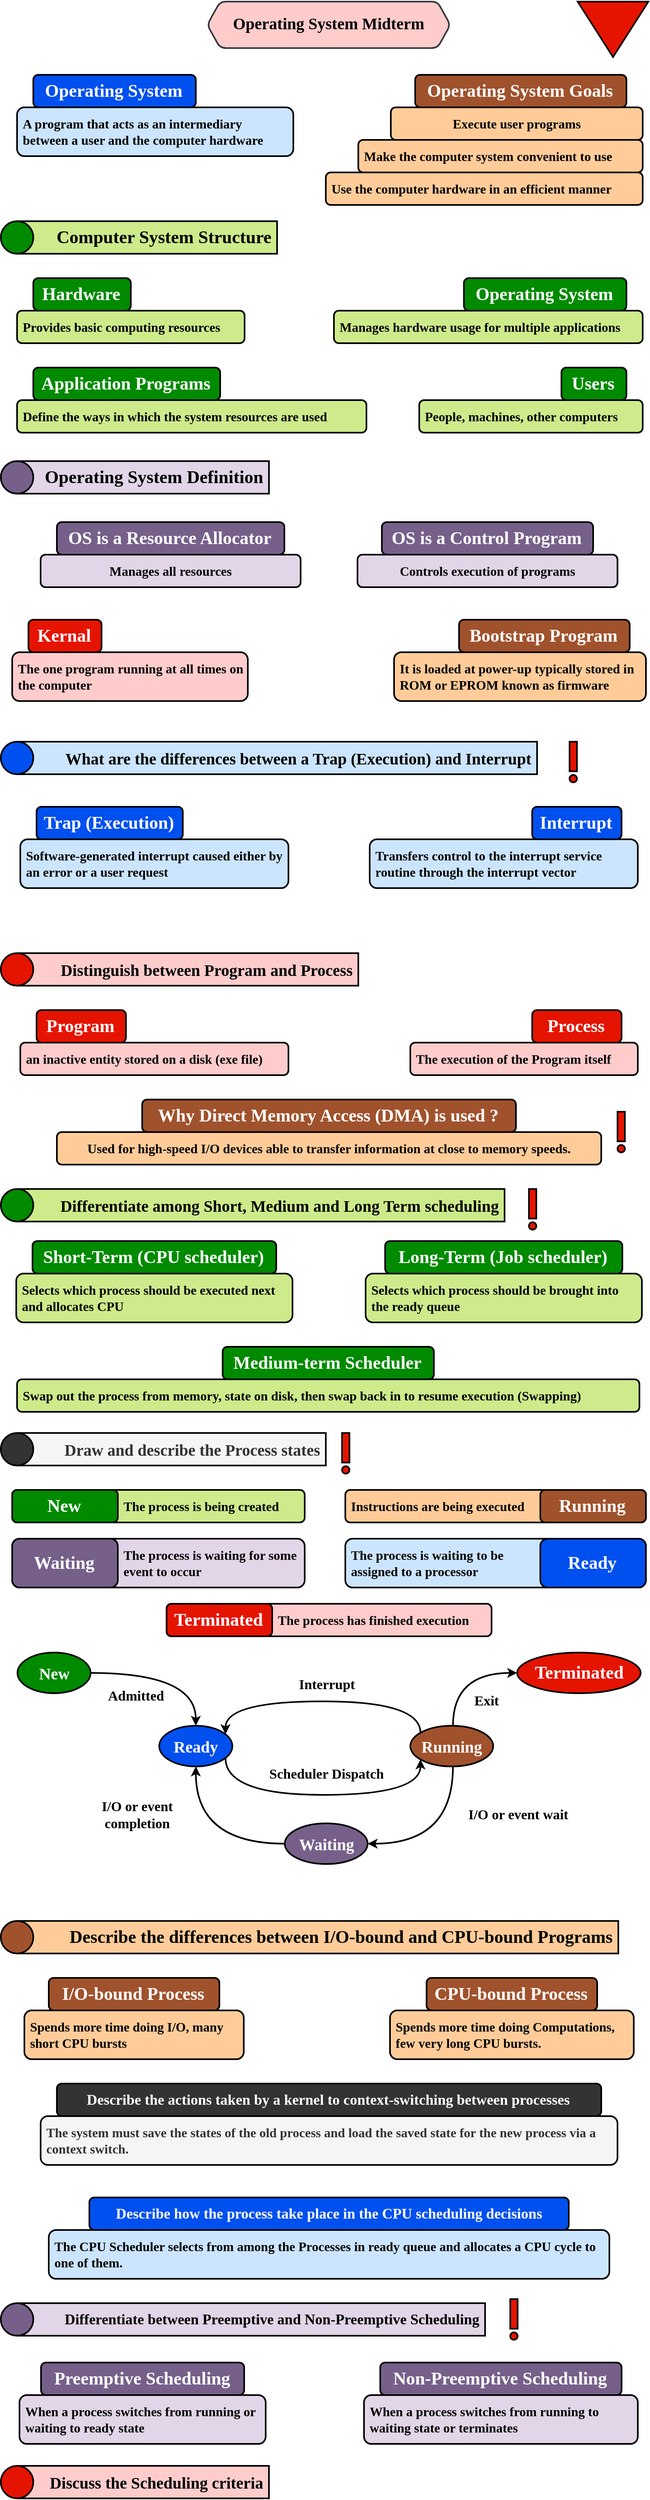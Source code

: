 <mxfile version="24.7.5">
  <diagram name="Page-1" id="H2CSAKvtktDG9g0-fRVA">
    <mxGraphModel dx="1046" dy="638" grid="1" gridSize="10" guides="1" tooltips="1" connect="1" arrows="1" fold="1" page="1" pageScale="1" pageWidth="827" pageHeight="1169" math="0" shadow="0">
      <root>
        <mxCell id="0" />
        <mxCell id="1" parent="0" />
        <mxCell id="91lQqKGkr-Zbek1plNMG-1" value="Operating System Midterm" style="shape=hexagon;perimeter=hexagonPerimeter2;whiteSpace=wrap;fixedSize=1;size=16;fillColor=#ffcccc;strokeColor=#36393d;fontFamily=ADLaM Display;fontSize=20;strokeWidth=2;align=center;spacingLeft=0;spacingBottom=5;fillStyle=hachure;fontStyle=1;rounded=1;arcSize=14;fontSource=https%3A%2F%2Ffonts.googleapis.com%2Fcss%3Ffamily%3DADLaM%2BDisplay;" parent="1" vertex="1">
          <mxGeometry x="264" y="20" width="299.32" height="57.14" as="geometry" />
        </mxCell>
        <mxCell id="fdsjuhWHNtcrouX6mUzO-1" value="" style="triangle;whiteSpace=wrap;html=1;dashed=0;direction=south;fillColor=#e51400;fontColor=#ffffff;strokeColor=#000000;strokeWidth=2;fontFamily=Kufam;fontSource=https%3A%2F%2Ffonts.googleapis.com%2Fcss%3Ffamily%3DKufam;verticalAlign=top;spacingTop=5;fontStyle=1;fontSize=16;" parent="1" vertex="1">
          <mxGeometry x="720" y="20" width="87" height="68.13" as="geometry" />
        </mxCell>
        <mxCell id="fdsjuhWHNtcrouX6mUzO-3" value="" style="group" parent="1" vertex="1" connectable="0">
          <mxGeometry x="30" y="110" width="630" height="100" as="geometry" />
        </mxCell>
        <mxCell id="fdsjuhWHNtcrouX6mUzO-4" value="A program that acts as an intermediary between a user and the computer hardware" style="rounded=1;whiteSpace=wrap;html=1;hachureGap=4;fontFamily=Mina;strokeWidth=2;fillColor=#cce5ff;strokeColor=#000000;fontSize=16;fontStyle=1;labelBorderColor=none;textShadow=0;labelBackgroundColor=none;align=left;spacing=7;verticalAlign=middle;" parent="fdsjuhWHNtcrouX6mUzO-3" vertex="1">
          <mxGeometry y="40" width="340" height="60" as="geometry" />
        </mxCell>
        <mxCell id="fdsjuhWHNtcrouX6mUzO-5" value="Operating System" style="rounded=1;whiteSpace=wrap;html=1;hachureGap=4;fontFamily=Mina;strokeWidth=2;fillColor=#0050ef;strokeColor=#000000;fontSize=22;fontStyle=1;labelBorderColor=none;textShadow=0;labelBackgroundColor=none;align=center;spacing=5;verticalAlign=middle;spacingTop=0;spacingRight=2;fontColor=#ffffff;container=0;" parent="fdsjuhWHNtcrouX6mUzO-3" vertex="1">
          <mxGeometry x="20" width="200" height="40" as="geometry" />
        </mxCell>
        <mxCell id="fdsjuhWHNtcrouX6mUzO-12" value="" style="group" parent="1" vertex="1" connectable="0">
          <mxGeometry x="410" y="110" width="390" height="160" as="geometry" />
        </mxCell>
        <mxCell id="fdsjuhWHNtcrouX6mUzO-10" value="&lt;div&gt;Use the computer hardware in an efficient&lt;span style=&quot;background-color: initial;&quot;&gt;&amp;nbsp;manner&lt;/span&gt;&lt;/div&gt;" style="rounded=1;whiteSpace=wrap;html=1;hachureGap=4;fontFamily=Mina;strokeWidth=2;fillColor=#ffcc99;strokeColor=#000000;fontSize=16;fontStyle=1;labelBorderColor=none;textShadow=0;labelBackgroundColor=none;align=left;spacing=7;verticalAlign=middle;" parent="fdsjuhWHNtcrouX6mUzO-12" vertex="1">
          <mxGeometry y="120" width="390" height="40" as="geometry" />
        </mxCell>
        <mxCell id="fdsjuhWHNtcrouX6mUzO-7" value="Execute user programs" style="rounded=1;whiteSpace=wrap;html=1;hachureGap=4;fontFamily=Mina;strokeWidth=2;fillColor=#ffcc99;strokeColor=#000000;fontSize=16;fontStyle=1;labelBorderColor=none;textShadow=0;labelBackgroundColor=none;align=center;spacing=7;verticalAlign=middle;" parent="fdsjuhWHNtcrouX6mUzO-12" vertex="1">
          <mxGeometry x="80" y="40" width="310" height="40" as="geometry" />
        </mxCell>
        <mxCell id="fdsjuhWHNtcrouX6mUzO-8" value="Operating System Goals" style="rounded=1;whiteSpace=wrap;html=1;hachureGap=4;fontFamily=Mina;strokeWidth=2;fillColor=#a0522d;strokeColor=#000000;fontSize=22;fontStyle=1;labelBorderColor=none;textShadow=0;labelBackgroundColor=none;align=center;spacing=5;verticalAlign=middle;spacingTop=0;spacingRight=2;fontColor=#ffffff;container=0;" parent="fdsjuhWHNtcrouX6mUzO-12" vertex="1">
          <mxGeometry x="110" width="260" height="40" as="geometry" />
        </mxCell>
        <mxCell id="fdsjuhWHNtcrouX6mUzO-9" value="Make the computer system convenient to use" style="rounded=1;whiteSpace=wrap;html=1;hachureGap=4;fontFamily=Mina;strokeWidth=2;fillColor=#ffcc99;strokeColor=#000000;fontSize=16;fontStyle=1;labelBorderColor=none;textShadow=0;labelBackgroundColor=none;align=left;spacing=7;verticalAlign=middle;" parent="fdsjuhWHNtcrouX6mUzO-12" vertex="1">
          <mxGeometry x="40" y="80" width="350" height="40" as="geometry" />
        </mxCell>
        <mxCell id="fdsjuhWHNtcrouX6mUzO-13" value="" style="group" parent="1" vertex="1" connectable="0">
          <mxGeometry x="10" y="290" width="340" height="40" as="geometry" />
        </mxCell>
        <mxCell id="fdsjuhWHNtcrouX6mUzO-14" value="Computer System Structure" style="rounded=1;whiteSpace=wrap;html=1;fontSize=22;fillColor=#cdeb8b;strokeColor=#000000;strokeWidth=2;fontFamily=Mina;arcSize=0;hachureGap=4;align=right;spacingRight=5;fontStyle=1" parent="fdsjuhWHNtcrouX6mUzO-13" vertex="1">
          <mxGeometry x="20" width="320" height="40" as="geometry" />
        </mxCell>
        <mxCell id="fdsjuhWHNtcrouX6mUzO-15" value="🌟" style="ellipse;whiteSpace=wrap;html=1;aspect=fixed;strokeWidth=2;fillColor=#008a00;strokeColor=#000000;fontFamily=Mina;fontStyle=1;fontSize=20;spacingTop=3;fontColor=#ffffff;" parent="fdsjuhWHNtcrouX6mUzO-13" vertex="1">
          <mxGeometry width="40" height="40" as="geometry" />
        </mxCell>
        <mxCell id="fdsjuhWHNtcrouX6mUzO-16" value="" style="group" parent="1" vertex="1" connectable="0">
          <mxGeometry x="30" y="360" width="280" height="80" as="geometry" />
        </mxCell>
        <mxCell id="fdsjuhWHNtcrouX6mUzO-17" value="Provides basic computing resources" style="rounded=1;whiteSpace=wrap;html=1;hachureGap=4;fontFamily=Mina;strokeWidth=2;fillColor=#cdeb8b;strokeColor=#000000;fontSize=16;fontStyle=1;labelBorderColor=none;textShadow=0;labelBackgroundColor=none;align=left;spacing=7;verticalAlign=middle;" parent="fdsjuhWHNtcrouX6mUzO-16" vertex="1">
          <mxGeometry y="40" width="280" height="40" as="geometry" />
        </mxCell>
        <mxCell id="fdsjuhWHNtcrouX6mUzO-18" value="Hardware" style="rounded=1;whiteSpace=wrap;html=1;hachureGap=4;fontFamily=Mina;strokeWidth=2;fillColor=#008a00;strokeColor=#000000;fontSize=22;fontStyle=1;labelBorderColor=none;textShadow=0;labelBackgroundColor=none;align=center;spacing=5;verticalAlign=middle;spacingTop=0;spacingRight=2;fontColor=#ffffff;container=0;" parent="fdsjuhWHNtcrouX6mUzO-16" vertex="1">
          <mxGeometry x="20" width="120" height="40" as="geometry" />
        </mxCell>
        <mxCell id="fdsjuhWHNtcrouX6mUzO-19" value="" style="group;flipH=1;" parent="1" vertex="1" connectable="0">
          <mxGeometry x="420" y="360" width="380" height="80" as="geometry" />
        </mxCell>
        <mxCell id="fdsjuhWHNtcrouX6mUzO-20" value="Manages hardware usage for multiple applications" style="rounded=1;whiteSpace=wrap;html=1;hachureGap=4;fontFamily=Mina;strokeWidth=2;fillColor=#cdeb8b;strokeColor=#000000;fontSize=16;fontStyle=1;labelBorderColor=none;textShadow=0;labelBackgroundColor=none;align=left;spacing=7;verticalAlign=middle;" parent="fdsjuhWHNtcrouX6mUzO-19" vertex="1">
          <mxGeometry y="40" width="380" height="40" as="geometry" />
        </mxCell>
        <mxCell id="fdsjuhWHNtcrouX6mUzO-21" value="Operating System" style="rounded=1;whiteSpace=wrap;html=1;hachureGap=4;fontFamily=Mina;strokeWidth=2;fillColor=#008a00;strokeColor=#000000;fontSize=22;fontStyle=1;labelBorderColor=none;textShadow=0;labelBackgroundColor=none;align=center;spacing=5;verticalAlign=middle;spacingTop=0;spacingRight=2;fontColor=#ffffff;container=0;" parent="fdsjuhWHNtcrouX6mUzO-19" vertex="1">
          <mxGeometry x="160" width="200" height="40" as="geometry" />
        </mxCell>
        <mxCell id="fdsjuhWHNtcrouX6mUzO-22" value="" style="group" parent="1" vertex="1" connectable="0">
          <mxGeometry x="30" y="470" width="430" height="80" as="geometry" />
        </mxCell>
        <mxCell id="fdsjuhWHNtcrouX6mUzO-23" value="&lt;div&gt;Define the ways in which the system resources are used&lt;/div&gt;" style="rounded=1;whiteSpace=wrap;html=1;hachureGap=4;fontFamily=Mina;strokeWidth=2;fillColor=#cdeb8b;strokeColor=#000000;fontSize=16;fontStyle=1;labelBorderColor=none;textShadow=0;labelBackgroundColor=none;align=left;spacing=7;verticalAlign=middle;" parent="fdsjuhWHNtcrouX6mUzO-22" vertex="1">
          <mxGeometry y="40" width="430" height="40" as="geometry" />
        </mxCell>
        <mxCell id="fdsjuhWHNtcrouX6mUzO-24" value="Application Programs" style="rounded=1;whiteSpace=wrap;html=1;hachureGap=4;fontFamily=Mina;strokeWidth=2;fillColor=#008a00;strokeColor=#000000;fontSize=22;fontStyle=1;labelBorderColor=none;textShadow=0;labelBackgroundColor=none;align=center;spacing=5;verticalAlign=middle;spacingTop=0;spacingRight=2;fontColor=#ffffff;container=0;" parent="fdsjuhWHNtcrouX6mUzO-22" vertex="1">
          <mxGeometry x="20" width="230" height="40" as="geometry" />
        </mxCell>
        <mxCell id="fdsjuhWHNtcrouX6mUzO-25" value="" style="group;flipH=1;" parent="1" vertex="1" connectable="0">
          <mxGeometry x="525" y="470" width="275" height="80" as="geometry" />
        </mxCell>
        <mxCell id="fdsjuhWHNtcrouX6mUzO-26" value="&lt;div&gt;People, machines, other computers&lt;/div&gt;" style="rounded=1;whiteSpace=wrap;html=1;hachureGap=4;fontFamily=Mina;strokeWidth=2;fillColor=#cdeb8b;strokeColor=#000000;fontSize=16;fontStyle=1;labelBorderColor=none;textShadow=0;labelBackgroundColor=none;align=left;spacing=7;verticalAlign=middle;" parent="fdsjuhWHNtcrouX6mUzO-25" vertex="1">
          <mxGeometry y="40" width="275" height="40" as="geometry" />
        </mxCell>
        <mxCell id="fdsjuhWHNtcrouX6mUzO-27" value="Users" style="rounded=1;whiteSpace=wrap;html=1;hachureGap=4;fontFamily=Mina;strokeWidth=2;fillColor=#008a00;strokeColor=#000000;fontSize=22;fontStyle=1;labelBorderColor=none;textShadow=0;labelBackgroundColor=none;align=center;spacing=5;verticalAlign=middle;spacingTop=0;spacingRight=2;fontColor=#ffffff;container=0;" parent="fdsjuhWHNtcrouX6mUzO-25" vertex="1">
          <mxGeometry x="175" width="80" height="40" as="geometry" />
        </mxCell>
        <mxCell id="fdsjuhWHNtcrouX6mUzO-28" value="" style="group" parent="1" vertex="1" connectable="0">
          <mxGeometry x="10" y="585" width="340" height="40" as="geometry" />
        </mxCell>
        <mxCell id="fdsjuhWHNtcrouX6mUzO-29" value="Operating System Definition" style="rounded=1;whiteSpace=wrap;html=1;fontSize=22;fillColor=#e1d5e7;strokeColor=#000000;strokeWidth=2;fontFamily=Mina;arcSize=0;hachureGap=4;align=right;spacingRight=5;fontStyle=1" parent="fdsjuhWHNtcrouX6mUzO-28" vertex="1">
          <mxGeometry x="20" width="310" height="40" as="geometry" />
        </mxCell>
        <mxCell id="fdsjuhWHNtcrouX6mUzO-30" value="🌟" style="ellipse;whiteSpace=wrap;html=1;aspect=fixed;strokeWidth=2;fillColor=#76608a;strokeColor=#000000;fontFamily=Mina;fontStyle=1;fontSize=20;spacingTop=3;fontColor=#ffffff;" parent="fdsjuhWHNtcrouX6mUzO-28" vertex="1">
          <mxGeometry width="40" height="40" as="geometry" />
        </mxCell>
        <mxCell id="fdsjuhWHNtcrouX6mUzO-31" value="" style="group" parent="1" vertex="1" connectable="0">
          <mxGeometry x="59" y="660" width="320" height="80" as="geometry" />
        </mxCell>
        <mxCell id="fdsjuhWHNtcrouX6mUzO-32" value="Manages all resources" style="rounded=1;whiteSpace=wrap;html=1;hachureGap=4;fontFamily=Mina;strokeWidth=2;fillColor=#e1d5e7;strokeColor=#000000;fontSize=16;fontStyle=1;labelBorderColor=none;textShadow=0;labelBackgroundColor=none;align=center;spacing=7;verticalAlign=middle;" parent="fdsjuhWHNtcrouX6mUzO-31" vertex="1">
          <mxGeometry y="40" width="320" height="40" as="geometry" />
        </mxCell>
        <mxCell id="fdsjuhWHNtcrouX6mUzO-33" value="OS is a Resource Allocator" style="rounded=1;whiteSpace=wrap;html=1;hachureGap=4;fontFamily=Mina;strokeWidth=2;fillColor=#76608a;strokeColor=#000000;fontSize=22;fontStyle=1;labelBorderColor=none;textShadow=0;labelBackgroundColor=none;align=center;spacing=5;verticalAlign=middle;spacingTop=0;spacingRight=2;fontColor=#ffffff;container=0;" parent="fdsjuhWHNtcrouX6mUzO-31" vertex="1">
          <mxGeometry x="20" width="280" height="40" as="geometry" />
        </mxCell>
        <mxCell id="fdsjuhWHNtcrouX6mUzO-34" value="" style="group" parent="1" vertex="1" connectable="0">
          <mxGeometry x="449" y="660" width="320" height="80" as="geometry" />
        </mxCell>
        <mxCell id="fdsjuhWHNtcrouX6mUzO-35" value="Controls execution of programs" style="rounded=1;whiteSpace=wrap;html=1;hachureGap=4;fontFamily=Mina;strokeWidth=2;fillColor=#e1d5e7;strokeColor=#000000;fontSize=16;fontStyle=1;labelBorderColor=none;textShadow=0;labelBackgroundColor=none;align=center;spacing=7;verticalAlign=middle;" parent="fdsjuhWHNtcrouX6mUzO-34" vertex="1">
          <mxGeometry y="40" width="320" height="40" as="geometry" />
        </mxCell>
        <mxCell id="fdsjuhWHNtcrouX6mUzO-36" value="OS is a Control Program" style="rounded=1;whiteSpace=wrap;html=1;hachureGap=4;fontFamily=Mina;strokeWidth=2;fillColor=#76608a;strokeColor=#000000;fontSize=22;fontStyle=1;labelBorderColor=none;textShadow=0;labelBackgroundColor=none;align=center;spacing=5;verticalAlign=middle;spacingTop=0;spacingRight=2;fontColor=#ffffff;container=0;" parent="fdsjuhWHNtcrouX6mUzO-34" vertex="1">
          <mxGeometry x="30" width="260" height="40" as="geometry" />
        </mxCell>
        <mxCell id="fdsjuhWHNtcrouX6mUzO-37" value="" style="group" parent="1" vertex="1" connectable="0">
          <mxGeometry x="24" y="780" width="290" height="100" as="geometry" />
        </mxCell>
        <mxCell id="fdsjuhWHNtcrouX6mUzO-38" value="The one program running at all times on the computer" style="rounded=1;whiteSpace=wrap;html=1;hachureGap=4;fontFamily=Mina;strokeWidth=2;fillColor=#ffcccc;strokeColor=#000000;fontSize=16;fontStyle=1;labelBorderColor=none;textShadow=0;labelBackgroundColor=none;align=left;spacing=7;verticalAlign=middle;" parent="fdsjuhWHNtcrouX6mUzO-37" vertex="1">
          <mxGeometry y="40" width="290" height="60" as="geometry" />
        </mxCell>
        <mxCell id="fdsjuhWHNtcrouX6mUzO-39" value="Kernal" style="rounded=1;whiteSpace=wrap;html=1;hachureGap=4;fontFamily=Mina;strokeWidth=2;fillColor=#e51400;strokeColor=#000000;fontSize=22;fontStyle=1;labelBorderColor=none;textShadow=0;labelBackgroundColor=none;align=center;spacing=5;verticalAlign=middle;spacingTop=0;spacingRight=2;fontColor=#ffffff;container=0;" parent="fdsjuhWHNtcrouX6mUzO-37" vertex="1">
          <mxGeometry x="20" width="90" height="40" as="geometry" />
        </mxCell>
        <mxCell id="fdsjuhWHNtcrouX6mUzO-40" value="" style="group;flipH=1;" parent="1" vertex="1" connectable="0">
          <mxGeometry x="494" y="780" width="310" height="100" as="geometry" />
        </mxCell>
        <mxCell id="fdsjuhWHNtcrouX6mUzO-41" value="It is loaded at power-up typically stored in ROM or EPROM known as firmware" style="rounded=1;whiteSpace=wrap;html=1;hachureGap=4;fontFamily=Mina;strokeWidth=2;fillColor=#ffcc99;strokeColor=#000000;fontSize=16;fontStyle=1;labelBorderColor=none;textShadow=0;labelBackgroundColor=none;align=left;spacing=7;verticalAlign=middle;" parent="fdsjuhWHNtcrouX6mUzO-40" vertex="1">
          <mxGeometry y="40" width="310" height="60" as="geometry" />
        </mxCell>
        <mxCell id="fdsjuhWHNtcrouX6mUzO-42" value="Bootstrap Program" style="rounded=1;whiteSpace=wrap;html=1;hachureGap=4;fontFamily=Mina;strokeWidth=2;fillColor=#a0522d;strokeColor=#000000;fontSize=22;fontStyle=1;labelBorderColor=none;textShadow=0;labelBackgroundColor=none;align=center;spacing=5;verticalAlign=middle;spacingTop=0;spacingRight=2;fontColor=#ffffff;container=0;" parent="fdsjuhWHNtcrouX6mUzO-40" vertex="1">
          <mxGeometry x="80" width="210" height="40" as="geometry" />
        </mxCell>
        <mxCell id="fdsjuhWHNtcrouX6mUzO-43" value="" style="group" parent="1" vertex="1" connectable="0">
          <mxGeometry x="10" y="930" width="660" height="40" as="geometry" />
        </mxCell>
        <mxCell id="fdsjuhWHNtcrouX6mUzO-44" value="What are the differences between a Trap (Execution) and Interrupt" style="rounded=1;whiteSpace=wrap;html=1;fontSize=20;fillColor=#cce5ff;strokeColor=#000000;strokeWidth=2;fontFamily=Mina;arcSize=0;hachureGap=4;align=right;spacingRight=5;fontStyle=1;" parent="fdsjuhWHNtcrouX6mUzO-43" vertex="1">
          <mxGeometry x="20" width="640" height="40" as="geometry" />
        </mxCell>
        <mxCell id="fdsjuhWHNtcrouX6mUzO-45" value="🌟" style="ellipse;whiteSpace=wrap;html=1;aspect=fixed;strokeWidth=2;fillColor=#0050ef;strokeColor=#000000;fontFamily=Mina;fontStyle=1;fontSize=20;spacingTop=3;fontColor=#ffffff;" parent="fdsjuhWHNtcrouX6mUzO-43" vertex="1">
          <mxGeometry width="40" height="40" as="geometry" />
        </mxCell>
        <mxCell id="fdsjuhWHNtcrouX6mUzO-46" value="" style="group" parent="1" vertex="1" connectable="0">
          <mxGeometry x="34" y="1010" width="330" height="100" as="geometry" />
        </mxCell>
        <mxCell id="fdsjuhWHNtcrouX6mUzO-47" value="Software-generated interrupt caused either by an error or a user request" style="rounded=1;whiteSpace=wrap;html=1;hachureGap=4;fontFamily=Mina;strokeWidth=2;fillColor=#cce5ff;strokeColor=#000000;fontSize=16;fontStyle=1;labelBorderColor=none;textShadow=0;labelBackgroundColor=none;align=left;spacing=7;verticalAlign=middle;" parent="fdsjuhWHNtcrouX6mUzO-46" vertex="1">
          <mxGeometry y="40" width="330" height="60" as="geometry" />
        </mxCell>
        <mxCell id="fdsjuhWHNtcrouX6mUzO-48" value="Trap (Execution)" style="rounded=1;whiteSpace=wrap;html=1;hachureGap=4;fontFamily=Mina;strokeWidth=2;fillColor=#0050ef;strokeColor=#000000;fontSize=22;fontStyle=1;labelBorderColor=none;textShadow=0;labelBackgroundColor=none;align=center;spacing=5;verticalAlign=middle;spacingTop=0;spacingRight=2;fontColor=#ffffff;container=0;" parent="fdsjuhWHNtcrouX6mUzO-46" vertex="1">
          <mxGeometry x="20" width="180" height="40" as="geometry" />
        </mxCell>
        <mxCell id="fdsjuhWHNtcrouX6mUzO-49" value="" style="group;flipH=1;" parent="1" vertex="1" connectable="0">
          <mxGeometry x="464" y="1010" width="330" height="100" as="geometry" />
        </mxCell>
        <mxCell id="fdsjuhWHNtcrouX6mUzO-50" value="&lt;div&gt;Transfers control to the interrupt service routine through the interrupt&lt;span style=&quot;background-color: initial;&quot;&gt;&amp;nbsp;vector&lt;/span&gt;&lt;/div&gt;" style="rounded=1;whiteSpace=wrap;html=1;hachureGap=4;fontFamily=Mina;strokeWidth=2;fillColor=#cce5ff;strokeColor=#000000;fontSize=16;fontStyle=1;labelBorderColor=none;textShadow=0;labelBackgroundColor=none;align=left;spacing=7;verticalAlign=middle;" parent="fdsjuhWHNtcrouX6mUzO-49" vertex="1">
          <mxGeometry y="40" width="330" height="60" as="geometry" />
        </mxCell>
        <mxCell id="fdsjuhWHNtcrouX6mUzO-51" value="Interrupt" style="rounded=1;whiteSpace=wrap;html=1;hachureGap=4;fontFamily=Mina;strokeWidth=2;fillColor=#0050ef;strokeColor=#000000;fontSize=22;fontStyle=1;labelBorderColor=none;textShadow=0;labelBackgroundColor=none;align=center;spacing=5;verticalAlign=middle;spacingTop=0;spacingRight=2;fontColor=#ffffff;container=0;" parent="fdsjuhWHNtcrouX6mUzO-49" vertex="1">
          <mxGeometry x="200" width="110" height="40" as="geometry" />
        </mxCell>
        <mxCell id="fdsjuhWHNtcrouX6mUzO-52" value="" style="group" parent="1" vertex="1" connectable="0">
          <mxGeometry x="10" y="1190" width="440" height="40" as="geometry" />
        </mxCell>
        <mxCell id="fdsjuhWHNtcrouX6mUzO-53" value="Distinguish between Program and Process" style="rounded=1;whiteSpace=wrap;html=1;fontSize=20;fillColor=#ffcccc;strokeColor=#000000;strokeWidth=2;fontFamily=Mina;arcSize=0;hachureGap=4;align=right;spacingRight=5;fontStyle=1;" parent="fdsjuhWHNtcrouX6mUzO-52" vertex="1">
          <mxGeometry x="20" width="420" height="40" as="geometry" />
        </mxCell>
        <mxCell id="fdsjuhWHNtcrouX6mUzO-54" value="🌟" style="ellipse;whiteSpace=wrap;html=1;aspect=fixed;strokeWidth=2;fillColor=#e51400;strokeColor=#000000;fontFamily=Mina;fontStyle=1;fontSize=20;spacingTop=3;fontColor=#ffffff;" parent="fdsjuhWHNtcrouX6mUzO-52" vertex="1">
          <mxGeometry width="40" height="40" as="geometry" />
        </mxCell>
        <mxCell id="fdsjuhWHNtcrouX6mUzO-55" value="" style="group" parent="1" vertex="1" connectable="0">
          <mxGeometry x="34" y="1260" width="330" height="80" as="geometry" />
        </mxCell>
        <mxCell id="fdsjuhWHNtcrouX6mUzO-56" value="an inactive entity stored on a disk (exe file)" style="rounded=1;whiteSpace=wrap;html=1;hachureGap=4;fontFamily=Mina;strokeWidth=2;fillColor=#ffcccc;strokeColor=#000000;fontSize=16;fontStyle=1;labelBorderColor=none;textShadow=0;labelBackgroundColor=none;align=left;spacing=7;verticalAlign=middle;" parent="fdsjuhWHNtcrouX6mUzO-55" vertex="1">
          <mxGeometry y="40" width="330" height="40" as="geometry" />
        </mxCell>
        <mxCell id="fdsjuhWHNtcrouX6mUzO-57" value="Program" style="rounded=1;whiteSpace=wrap;html=1;hachureGap=4;fontFamily=Mina;strokeWidth=2;fillColor=#e51400;strokeColor=#000000;fontSize=22;fontStyle=1;labelBorderColor=none;textShadow=0;labelBackgroundColor=none;align=center;spacing=5;verticalAlign=middle;spacingTop=0;spacingRight=2;fontColor=#ffffff;container=0;" parent="fdsjuhWHNtcrouX6mUzO-55" vertex="1">
          <mxGeometry x="20" width="110" height="40" as="geometry" />
        </mxCell>
        <mxCell id="fdsjuhWHNtcrouX6mUzO-58" value="" style="group;flipH=1;" parent="1" vertex="1" connectable="0">
          <mxGeometry x="514" y="1260" width="280" height="80" as="geometry" />
        </mxCell>
        <mxCell id="fdsjuhWHNtcrouX6mUzO-59" value="The execution of the Program itself" style="rounded=1;whiteSpace=wrap;html=1;hachureGap=4;fontFamily=Mina;strokeWidth=2;fillColor=#ffcccc;strokeColor=#000000;fontSize=16;fontStyle=1;labelBorderColor=none;textShadow=0;labelBackgroundColor=none;align=left;spacing=7;verticalAlign=middle;" parent="fdsjuhWHNtcrouX6mUzO-58" vertex="1">
          <mxGeometry y="40" width="280" height="40" as="geometry" />
        </mxCell>
        <mxCell id="fdsjuhWHNtcrouX6mUzO-60" value="Process" style="rounded=1;whiteSpace=wrap;html=1;hachureGap=4;fontFamily=Mina;strokeWidth=2;fillColor=#e51400;strokeColor=#000000;fontSize=22;fontStyle=1;labelBorderColor=none;textShadow=0;labelBackgroundColor=none;align=center;spacing=5;verticalAlign=middle;spacingTop=0;spacingRight=2;fontColor=#ffffff;container=0;" parent="fdsjuhWHNtcrouX6mUzO-58" vertex="1">
          <mxGeometry x="150" width="110" height="40" as="geometry" />
        </mxCell>
        <mxCell id="fdsjuhWHNtcrouX6mUzO-61" value="" style="group" parent="1" vertex="1" connectable="0">
          <mxGeometry x="79" y="1370" width="670" height="80" as="geometry" />
        </mxCell>
        <mxCell id="fdsjuhWHNtcrouX6mUzO-62" value="Used for high-speed I/O devices able to transfer information at close to memory speeds." style="rounded=1;whiteSpace=wrap;html=1;hachureGap=4;fontFamily=Mina;strokeWidth=2;fillColor=#ffcc99;strokeColor=#000000;fontSize=16;fontStyle=1;labelBorderColor=none;textShadow=0;labelBackgroundColor=none;align=center;spacing=7;verticalAlign=middle;" parent="fdsjuhWHNtcrouX6mUzO-61" vertex="1">
          <mxGeometry y="40" width="670" height="40" as="geometry" />
        </mxCell>
        <mxCell id="fdsjuhWHNtcrouX6mUzO-63" value="Why Direct Memory Access (DMA) is used ?" style="rounded=1;whiteSpace=wrap;html=1;hachureGap=4;fontFamily=Mina;strokeWidth=2;fillColor=#a0522d;strokeColor=#000000;fontSize=22;fontStyle=1;labelBorderColor=none;textShadow=0;labelBackgroundColor=none;align=center;spacing=5;verticalAlign=middle;spacingTop=0;spacingRight=2;fontColor=#ffffff;container=0;" parent="fdsjuhWHNtcrouX6mUzO-61" vertex="1">
          <mxGeometry x="105" width="460" height="40" as="geometry" />
        </mxCell>
        <mxCell id="fdsjuhWHNtcrouX6mUzO-64" value="" style="group" parent="1" vertex="1" connectable="0">
          <mxGeometry x="10" y="1480" width="620" height="40" as="geometry" />
        </mxCell>
        <mxCell id="fdsjuhWHNtcrouX6mUzO-65" value="Differentiate among Short, Medium and Long Term scheduling" style="rounded=1;whiteSpace=wrap;html=1;fontSize=20;fillColor=#cdeb8b;strokeColor=#000000;strokeWidth=2;fontFamily=Mina;arcSize=0;hachureGap=4;align=right;spacingRight=5;fontStyle=1;" parent="fdsjuhWHNtcrouX6mUzO-64" vertex="1">
          <mxGeometry x="20" width="600" height="40" as="geometry" />
        </mxCell>
        <mxCell id="fdsjuhWHNtcrouX6mUzO-66" value="🌟" style="ellipse;whiteSpace=wrap;html=1;aspect=fixed;strokeWidth=2;fillColor=#008a00;strokeColor=#000000;fontFamily=Mina;fontStyle=1;fontSize=20;spacingTop=3;fontColor=#ffffff;" parent="fdsjuhWHNtcrouX6mUzO-64" vertex="1">
          <mxGeometry width="40" height="40" as="geometry" />
        </mxCell>
        <mxCell id="fdsjuhWHNtcrouX6mUzO-67" value="" style="group" parent="1" vertex="1" connectable="0">
          <mxGeometry x="29" y="1544" width="340" height="100" as="geometry" />
        </mxCell>
        <mxCell id="fdsjuhWHNtcrouX6mUzO-68" value="Selects which process should be executed next and allocates CPU" style="rounded=1;whiteSpace=wrap;html=1;hachureGap=4;fontFamily=Mina;strokeWidth=2;fillColor=#cdeb8b;strokeColor=#000000;fontSize=16;fontStyle=1;labelBorderColor=none;textShadow=0;labelBackgroundColor=none;align=left;spacing=7;verticalAlign=middle;" parent="fdsjuhWHNtcrouX6mUzO-67" vertex="1">
          <mxGeometry y="40" width="340" height="60" as="geometry" />
        </mxCell>
        <mxCell id="fdsjuhWHNtcrouX6mUzO-69" value="Short-Term (CPU scheduler)" style="rounded=1;whiteSpace=wrap;html=1;hachureGap=4;fontFamily=Mina;strokeWidth=2;fillColor=#008a00;strokeColor=#000000;fontSize=22;fontStyle=1;labelBorderColor=none;textShadow=0;labelBackgroundColor=none;align=center;spacing=5;verticalAlign=middle;spacingTop=0;spacingRight=2;fontColor=#ffffff;container=0;" parent="fdsjuhWHNtcrouX6mUzO-67" vertex="1">
          <mxGeometry x="20" width="300" height="40" as="geometry" />
        </mxCell>
        <mxCell id="fdsjuhWHNtcrouX6mUzO-70" value="" style="group" parent="1" vertex="1" connectable="0">
          <mxGeometry x="459" y="1544" width="340" height="100" as="geometry" />
        </mxCell>
        <mxCell id="fdsjuhWHNtcrouX6mUzO-71" value="Selects which process should be brought into the ready queue" style="rounded=1;whiteSpace=wrap;html=1;hachureGap=4;fontFamily=Mina;strokeWidth=2;fillColor=#cdeb8b;strokeColor=#000000;fontSize=16;fontStyle=1;labelBorderColor=none;textShadow=0;labelBackgroundColor=none;align=left;spacing=7;verticalAlign=middle;" parent="fdsjuhWHNtcrouX6mUzO-70" vertex="1">
          <mxGeometry y="40" width="340" height="60" as="geometry" />
        </mxCell>
        <mxCell id="fdsjuhWHNtcrouX6mUzO-72" value="Long-Term (Job scheduler)" style="rounded=1;whiteSpace=wrap;html=1;hachureGap=4;fontFamily=Mina;strokeWidth=2;fillColor=#008a00;strokeColor=#000000;fontSize=22;fontStyle=1;labelBorderColor=none;textShadow=0;labelBackgroundColor=none;align=center;spacing=5;verticalAlign=middle;spacingTop=0;spacingRight=2;fontColor=#ffffff;container=0;" parent="fdsjuhWHNtcrouX6mUzO-70" vertex="1">
          <mxGeometry x="24" width="292" height="40" as="geometry" />
        </mxCell>
        <mxCell id="fdsjuhWHNtcrouX6mUzO-76" value="" style="group" parent="1" vertex="1" connectable="0">
          <mxGeometry x="30" y="1674" width="766" height="80" as="geometry" />
        </mxCell>
        <mxCell id="fdsjuhWHNtcrouX6mUzO-77" value="Swap out the process from memory, state on disk, then swap back in to resume execution (Swapping)" style="rounded=1;whiteSpace=wrap;html=1;hachureGap=4;fontFamily=Mina;strokeWidth=2;fillColor=#cdeb8b;strokeColor=#000000;fontSize=16;fontStyle=1;labelBorderColor=none;textShadow=0;labelBackgroundColor=none;align=left;spacing=7;verticalAlign=middle;" parent="fdsjuhWHNtcrouX6mUzO-76" vertex="1">
          <mxGeometry y="40" width="766" height="40" as="geometry" />
        </mxCell>
        <mxCell id="fdsjuhWHNtcrouX6mUzO-78" value="Medium-term Scheduler" style="rounded=1;whiteSpace=wrap;html=1;hachureGap=4;fontFamily=Mina;strokeWidth=2;fillColor=#008a00;strokeColor=#000000;fontSize=22;fontStyle=1;labelBorderColor=none;textShadow=0;labelBackgroundColor=none;align=center;spacing=5;verticalAlign=middle;spacingTop=0;spacingRight=2;fontColor=#ffffff;container=0;" parent="fdsjuhWHNtcrouX6mUzO-76" vertex="1">
          <mxGeometry x="253" width="260" height="40" as="geometry" />
        </mxCell>
        <mxCell id="fdsjuhWHNtcrouX6mUzO-82" value="" style="group" parent="1" vertex="1" connectable="0">
          <mxGeometry x="10" y="1780" width="400" height="40" as="geometry" />
        </mxCell>
        <mxCell id="fdsjuhWHNtcrouX6mUzO-83" value="Draw and describe the Process states" style="rounded=1;whiteSpace=wrap;html=1;fontSize=20;fillColor=#f5f5f5;strokeColor=#000000;strokeWidth=2;fontFamily=Mina;arcSize=0;hachureGap=4;align=right;spacingRight=5;fontStyle=1;fontColor=#333333;" parent="fdsjuhWHNtcrouX6mUzO-82" vertex="1">
          <mxGeometry x="20" width="380" height="40" as="geometry" />
        </mxCell>
        <mxCell id="fdsjuhWHNtcrouX6mUzO-84" value="🌟" style="ellipse;whiteSpace=wrap;html=1;aspect=fixed;strokeWidth=2;fillColor=#333333;strokeColor=#000000;fontFamily=Mina;fontStyle=1;fontSize=20;spacingTop=3;fontColor=#ffffff;" parent="fdsjuhWHNtcrouX6mUzO-82" vertex="1">
          <mxGeometry width="40" height="40" as="geometry" />
        </mxCell>
        <mxCell id="fdsjuhWHNtcrouX6mUzO-85" value="" style="group" parent="1" vertex="1" connectable="0">
          <mxGeometry x="24" y="1850" width="360" height="40" as="geometry" />
        </mxCell>
        <mxCell id="fdsjuhWHNtcrouX6mUzO-86" value="The process is being created" style="rounded=1;whiteSpace=wrap;html=1;hachureGap=4;fontFamily=Mina;strokeWidth=2;fillColor=#cdeb8b;strokeColor=#000000;fontSize=16;fontStyle=1;labelBorderColor=none;textShadow=0;labelBackgroundColor=none;align=left;spacing=7;verticalAlign=middle;spacingLeft=130;" parent="fdsjuhWHNtcrouX6mUzO-85" vertex="1">
          <mxGeometry width="360" height="40" as="geometry" />
        </mxCell>
        <mxCell id="fdsjuhWHNtcrouX6mUzO-87" value="New" style="rounded=1;whiteSpace=wrap;html=1;hachureGap=4;fontFamily=Mina;strokeWidth=2;fillColor=#008a00;strokeColor=#000000;fontSize=22;fontStyle=1;labelBorderColor=none;textShadow=0;labelBackgroundColor=none;align=center;spacing=5;verticalAlign=middle;spacingTop=0;spacingRight=2;fontColor=#ffffff;container=0;" parent="fdsjuhWHNtcrouX6mUzO-85" vertex="1">
          <mxGeometry width="130" height="40" as="geometry" />
        </mxCell>
        <mxCell id="fdsjuhWHNtcrouX6mUzO-97" value="" style="group;flipH=1;" parent="1" vertex="1" connectable="0">
          <mxGeometry x="434" y="1850" width="370" height="40" as="geometry" />
        </mxCell>
        <mxCell id="fdsjuhWHNtcrouX6mUzO-98" value="Instructions are being executed" style="rounded=1;whiteSpace=wrap;html=1;hachureGap=4;fontFamily=Mina;strokeWidth=2;fillColor=#ffcc99;strokeColor=#000000;fontSize=16;fontStyle=1;labelBorderColor=none;textShadow=0;labelBackgroundColor=none;align=left;spacing=7;verticalAlign=middle;spacingLeft=0;spacingRight=0;" parent="fdsjuhWHNtcrouX6mUzO-97" vertex="1">
          <mxGeometry width="370" height="40" as="geometry" />
        </mxCell>
        <mxCell id="fdsjuhWHNtcrouX6mUzO-99" value="Running" style="rounded=1;whiteSpace=wrap;html=1;hachureGap=4;fontFamily=Mina;strokeWidth=2;fillColor=#a0522d;strokeColor=#000000;fontSize=22;fontStyle=1;labelBorderColor=none;textShadow=0;labelBackgroundColor=none;align=center;spacing=5;verticalAlign=middle;spacingTop=0;spacingRight=2;fontColor=#ffffff;container=0;" parent="fdsjuhWHNtcrouX6mUzO-97" vertex="1">
          <mxGeometry x="240" width="130" height="40" as="geometry" />
        </mxCell>
        <mxCell id="fdsjuhWHNtcrouX6mUzO-100" value="" style="group;flipH=0;" parent="1" vertex="1" connectable="0">
          <mxGeometry x="24" y="1910" width="360" height="60" as="geometry" />
        </mxCell>
        <mxCell id="fdsjuhWHNtcrouX6mUzO-101" value="The process is waiting for some event to occur" style="rounded=1;whiteSpace=wrap;html=1;hachureGap=4;fontFamily=Mina;strokeWidth=2;fillColor=#e1d5e7;strokeColor=#000000;fontSize=16;fontStyle=1;labelBorderColor=none;textShadow=0;labelBackgroundColor=none;align=left;spacing=7;verticalAlign=middle;spacingLeft=130;spacingRight=0;" parent="fdsjuhWHNtcrouX6mUzO-100" vertex="1">
          <mxGeometry width="360" height="60" as="geometry" />
        </mxCell>
        <mxCell id="fdsjuhWHNtcrouX6mUzO-102" value="Waiting" style="rounded=1;whiteSpace=wrap;html=1;hachureGap=4;fontFamily=Mina;strokeWidth=2;fillColor=#76608a;strokeColor=#000000;fontSize=22;fontStyle=1;labelBorderColor=none;textShadow=0;labelBackgroundColor=none;align=center;spacing=5;verticalAlign=middle;spacingTop=0;spacingRight=2;fontColor=#ffffff;container=0;" parent="fdsjuhWHNtcrouX6mUzO-100" vertex="1">
          <mxGeometry width="130" height="60" as="geometry" />
        </mxCell>
        <mxCell id="fdsjuhWHNtcrouX6mUzO-104" value="" style="group;flipH=1;" parent="1" vertex="1" connectable="0">
          <mxGeometry x="434" y="1910" width="370" height="60" as="geometry" />
        </mxCell>
        <mxCell id="fdsjuhWHNtcrouX6mUzO-105" value="The process is waiting to be assigned to a processor" style="rounded=1;whiteSpace=wrap;html=1;hachureGap=4;fontFamily=Mina;strokeWidth=2;fillColor=#cce5ff;strokeColor=#000000;fontSize=16;fontStyle=1;labelBorderColor=none;textShadow=0;labelBackgroundColor=none;align=left;spacing=7;verticalAlign=middle;spacingLeft=0;spacingRight=130;" parent="fdsjuhWHNtcrouX6mUzO-104" vertex="1">
          <mxGeometry width="370" height="60" as="geometry" />
        </mxCell>
        <mxCell id="fdsjuhWHNtcrouX6mUzO-106" value="Ready" style="rounded=1;whiteSpace=wrap;html=1;hachureGap=4;fontFamily=Mina;strokeWidth=2;fillColor=#0050ef;strokeColor=#000000;fontSize=22;fontStyle=1;labelBorderColor=none;textShadow=0;labelBackgroundColor=none;align=center;spacing=5;verticalAlign=middle;spacingTop=0;spacingRight=2;fontColor=#ffffff;container=0;" parent="fdsjuhWHNtcrouX6mUzO-104" vertex="1">
          <mxGeometry x="240" width="130" height="60" as="geometry" />
        </mxCell>
        <mxCell id="fdsjuhWHNtcrouX6mUzO-107" value="" style="group;flipH=0;" parent="1" vertex="1" connectable="0">
          <mxGeometry x="214" y="1990" width="400" height="40" as="geometry" />
        </mxCell>
        <mxCell id="fdsjuhWHNtcrouX6mUzO-108" value="The process has finished execution" style="rounded=1;whiteSpace=wrap;html=1;hachureGap=4;fontFamily=Mina;strokeWidth=2;fillColor=#ffcccc;strokeColor=#000000;fontSize=16;fontStyle=1;labelBorderColor=none;textShadow=0;labelBackgroundColor=none;align=left;spacing=7;verticalAlign=middle;spacingLeft=130;spacingRight=0;" parent="fdsjuhWHNtcrouX6mUzO-107" vertex="1">
          <mxGeometry width="400" height="40" as="geometry" />
        </mxCell>
        <mxCell id="fdsjuhWHNtcrouX6mUzO-109" value="Terminated" style="rounded=1;whiteSpace=wrap;html=1;hachureGap=4;fontFamily=Mina;strokeWidth=2;fillColor=#e51400;strokeColor=#000000;fontSize=22;fontStyle=1;labelBorderColor=none;textShadow=0;labelBackgroundColor=none;align=center;spacing=5;verticalAlign=middle;spacingTop=0;spacingRight=2;fontColor=#ffffff;container=0;" parent="fdsjuhWHNtcrouX6mUzO-107" vertex="1">
          <mxGeometry width="130" height="40" as="geometry" />
        </mxCell>
        <mxCell id="fdsjuhWHNtcrouX6mUzO-115" style="edgeStyle=orthogonalEdgeStyle;rounded=0;orthogonalLoop=1;jettySize=auto;html=1;strokeWidth=2;curved=1;" parent="1" source="fdsjuhWHNtcrouX6mUzO-110" target="fdsjuhWHNtcrouX6mUzO-112" edge="1">
          <mxGeometry relative="1" as="geometry" />
        </mxCell>
        <mxCell id="fdsjuhWHNtcrouX6mUzO-110" value="New" style="ellipse;whiteSpace=wrap;html=1;strokeWidth=2;fontFamily=Oxanium;fontSize=20;verticalAlign=middle;spacingBottom=0;fillColor=#008a00;strokeColor=#000000;fontSource=https%3A%2F%2Ffonts.googleapis.com%2Fcss%3Ffamily%3DOxanium;fontStyle=1;fontColor=#ffffff;" parent="1" vertex="1">
          <mxGeometry x="30.5" y="2050" width="90" height="50" as="geometry" />
        </mxCell>
        <mxCell id="fdsjuhWHNtcrouX6mUzO-120" style="edgeStyle=orthogonalEdgeStyle;rounded=0;orthogonalLoop=1;jettySize=auto;html=1;curved=1;strokeWidth=2;" parent="1" source="fdsjuhWHNtcrouX6mUzO-111" target="fdsjuhWHNtcrouX6mUzO-112" edge="1">
          <mxGeometry relative="1" as="geometry" />
        </mxCell>
        <mxCell id="fdsjuhWHNtcrouX6mUzO-111" value="Waiting" style="ellipse;whiteSpace=wrap;html=1;strokeWidth=2;fontFamily=Oxanium;fontSize=20;verticalAlign=middle;spacingBottom=0;fillColor=#76608a;strokeColor=#000000;fontSource=https%3A%2F%2Ffonts.googleapis.com%2Fcss%3Ffamily%3DOxanium;fontStyle=1;fontColor=#ffffff;" parent="1" vertex="1">
          <mxGeometry x="359.5" y="2260" width="102" height="50" as="geometry" />
        </mxCell>
        <mxCell id="fdsjuhWHNtcrouX6mUzO-116" style="edgeStyle=orthogonalEdgeStyle;rounded=0;orthogonalLoop=1;jettySize=auto;html=1;curved=1;strokeWidth=2;" parent="1" source="fdsjuhWHNtcrouX6mUzO-112" target="fdsjuhWHNtcrouX6mUzO-113" edge="1">
          <mxGeometry relative="1" as="geometry">
            <Array as="points">
              <mxPoint x="286.5" y="2225" />
              <mxPoint x="526.5" y="2225" />
            </Array>
          </mxGeometry>
        </mxCell>
        <mxCell id="fdsjuhWHNtcrouX6mUzO-112" value="Ready" style="ellipse;whiteSpace=wrap;html=1;strokeWidth=2;fontFamily=Oxanium;fontSize=20;verticalAlign=middle;spacingBottom=0;fillColor=#0050ef;strokeColor=#000000;fontSource=https%3A%2F%2Ffonts.googleapis.com%2Fcss%3Ffamily%3DOxanium;fontStyle=1;fontColor=#ffffff;" parent="1" vertex="1">
          <mxGeometry x="205" y="2140" width="90" height="50" as="geometry" />
        </mxCell>
        <mxCell id="fdsjuhWHNtcrouX6mUzO-117" style="edgeStyle=orthogonalEdgeStyle;rounded=0;orthogonalLoop=1;jettySize=auto;html=1;strokeWidth=2;curved=1;" parent="1" source="fdsjuhWHNtcrouX6mUzO-113" target="fdsjuhWHNtcrouX6mUzO-112" edge="1">
          <mxGeometry relative="1" as="geometry">
            <Array as="points">
              <mxPoint x="526.5" y="2110" />
              <mxPoint x="286.5" y="2110" />
            </Array>
          </mxGeometry>
        </mxCell>
        <mxCell id="fdsjuhWHNtcrouX6mUzO-118" style="edgeStyle=orthogonalEdgeStyle;rounded=0;orthogonalLoop=1;jettySize=auto;html=1;curved=1;strokeWidth=2;" parent="1" source="fdsjuhWHNtcrouX6mUzO-113" target="fdsjuhWHNtcrouX6mUzO-114" edge="1">
          <mxGeometry relative="1" as="geometry">
            <Array as="points">
              <mxPoint x="566.5" y="2075" />
            </Array>
          </mxGeometry>
        </mxCell>
        <mxCell id="fdsjuhWHNtcrouX6mUzO-119" style="edgeStyle=orthogonalEdgeStyle;rounded=0;orthogonalLoop=1;jettySize=auto;html=1;curved=1;strokeWidth=2;" parent="1" source="fdsjuhWHNtcrouX6mUzO-113" target="fdsjuhWHNtcrouX6mUzO-111" edge="1">
          <mxGeometry relative="1" as="geometry">
            <Array as="points">
              <mxPoint x="566.5" y="2285" />
            </Array>
          </mxGeometry>
        </mxCell>
        <mxCell id="fdsjuhWHNtcrouX6mUzO-113" value="Running" style="ellipse;whiteSpace=wrap;html=1;strokeWidth=2;fontFamily=Oxanium;fontSize=20;verticalAlign=middle;spacingBottom=0;fillColor=#a0522d;strokeColor=#000000;fontSource=https%3A%2F%2Ffonts.googleapis.com%2Fcss%3Ffamily%3DOxanium;fontStyle=1;fontColor=#ffffff;" parent="1" vertex="1">
          <mxGeometry x="514" y="2140" width="102" height="50" as="geometry" />
        </mxCell>
        <mxCell id="fdsjuhWHNtcrouX6mUzO-114" value="&lt;span style=&quot;font-size: 22px;&quot;&gt;Terminated&lt;/span&gt;" style="ellipse;whiteSpace=wrap;html=1;strokeWidth=2;fontFamily=Oxanium;fontSize=20;verticalAlign=middle;spacingBottom=0;fillColor=#e51400;strokeColor=#000000;fontSource=https%3A%2F%2Ffonts.googleapis.com%2Fcss%3Ffamily%3DOxanium;fontStyle=1;fontColor=#ffffff;" parent="1" vertex="1">
          <mxGeometry x="645.5" y="2050" width="152" height="50" as="geometry" />
        </mxCell>
        <mxCell id="fdsjuhWHNtcrouX6mUzO-121" value="Admitted" style="text;html=1;align=center;verticalAlign=middle;whiteSpace=wrap;rounded=0;fontFamily=Comfortaa;fontStyle=1;fontSource=https%3A%2F%2Ffonts.googleapis.com%2Fcss%3Ffamily%3DComfortaa;fontSize=17;" parent="1" vertex="1">
          <mxGeometry x="127.5" y="2094" width="97.14" height="20" as="geometry" />
        </mxCell>
        <mxCell id="fdsjuhWHNtcrouX6mUzO-122" value="Interrupt" style="text;html=1;align=center;verticalAlign=middle;whiteSpace=wrap;rounded=0;fontFamily=Comfortaa;fontStyle=1;fontSource=https%3A%2F%2Ffonts.googleapis.com%2Fcss%3Ffamily%3DComfortaa;fontSize=17;" parent="1" vertex="1">
          <mxGeometry x="362.5" y="2080" width="97.14" height="20" as="geometry" />
        </mxCell>
        <mxCell id="fdsjuhWHNtcrouX6mUzO-123" value="Exit" style="text;html=1;align=center;verticalAlign=middle;whiteSpace=wrap;rounded=0;fontFamily=Comfortaa;fontStyle=1;fontSource=https%3A%2F%2Ffonts.googleapis.com%2Fcss%3Ffamily%3DComfortaa;fontSize=17;" parent="1" vertex="1">
          <mxGeometry x="581.5" y="2100" width="52" height="20" as="geometry" />
        </mxCell>
        <mxCell id="fdsjuhWHNtcrouX6mUzO-124" value="Scheduler Dispatch" style="text;html=1;align=center;verticalAlign=middle;whiteSpace=wrap;rounded=0;fontFamily=Comfortaa;fontStyle=1;fontSource=https%3A%2F%2Ffonts.googleapis.com%2Fcss%3Ffamily%3DComfortaa;fontSize=17;" parent="1" vertex="1">
          <mxGeometry x="310.5" y="2190" width="200" height="20" as="geometry" />
        </mxCell>
        <mxCell id="fdsjuhWHNtcrouX6mUzO-125" value="I/O or event wait" style="text;html=1;align=center;verticalAlign=middle;whiteSpace=wrap;rounded=0;fontFamily=Comfortaa;fontStyle=1;fontSource=https%3A%2F%2Ffonts.googleapis.com%2Fcss%3Ffamily%3DComfortaa;fontSize=17;" parent="1" vertex="1">
          <mxGeometry x="567.5" y="2240" width="158" height="20" as="geometry" />
        </mxCell>
        <mxCell id="fdsjuhWHNtcrouX6mUzO-126" value="I/O or event completion" style="text;html=1;align=center;verticalAlign=middle;whiteSpace=wrap;rounded=0;fontFamily=Comfortaa;fontStyle=1;fontSource=https%3A%2F%2Ffonts.googleapis.com%2Fcss%3Ffamily%3DComfortaa;fontSize=17;" parent="1" vertex="1">
          <mxGeometry x="118.5" y="2230" width="118" height="40" as="geometry" />
        </mxCell>
        <mxCell id="fdsjuhWHNtcrouX6mUzO-130" value="" style="group" parent="1" vertex="1" connectable="0">
          <mxGeometry x="710" y="930" width="9.09" height="50" as="geometry" />
        </mxCell>
        <mxCell id="fdsjuhWHNtcrouX6mUzO-131" value="" style="html=1;points=[[0,0,0,0,5],[0,1,0,0,-5],[1,0,0,0,5],[1,1,0,0,-5]];perimeter=orthogonalPerimeter;outlineConnect=0;targetShapes=umlLifeline;portConstraint=eastwest;newEdgeStyle={&quot;curved&quot;:0,&quot;rounded&quot;:0};strokeWidth=2;fillColor=#e51400;strokeColor=#000000;fontColor=#ffffff;" parent="fdsjuhWHNtcrouX6mUzO-130" vertex="1">
          <mxGeometry width="9.09" height="36.364" as="geometry" />
        </mxCell>
        <mxCell id="fdsjuhWHNtcrouX6mUzO-132" value="" style="ellipse;whiteSpace=wrap;html=1;aspect=fixed;fontFamily=Mina;fontSource=https%3A%2F%2Ffonts.googleapis.com%2Fcss%3Ffamily%3DMina;fillColor=#e51400;strokeColor=#000000;strokeWidth=2;fontSize=20;fontColor=#ffffff;" parent="fdsjuhWHNtcrouX6mUzO-130" vertex="1">
          <mxGeometry y="40.909" width="9.087" height="9.087" as="geometry" />
        </mxCell>
        <mxCell id="fdsjuhWHNtcrouX6mUzO-134" value="" style="group" parent="1" vertex="1" connectable="0">
          <mxGeometry x="769" y="1385" width="9.09" height="50" as="geometry" />
        </mxCell>
        <mxCell id="fdsjuhWHNtcrouX6mUzO-135" value="" style="html=1;points=[[0,0,0,0,5],[0,1,0,0,-5],[1,0,0,0,5],[1,1,0,0,-5]];perimeter=orthogonalPerimeter;outlineConnect=0;targetShapes=umlLifeline;portConstraint=eastwest;newEdgeStyle={&quot;curved&quot;:0,&quot;rounded&quot;:0};strokeWidth=2;fillColor=#e51400;strokeColor=#000000;fontColor=#ffffff;" parent="fdsjuhWHNtcrouX6mUzO-134" vertex="1">
          <mxGeometry width="9.09" height="36.364" as="geometry" />
        </mxCell>
        <mxCell id="fdsjuhWHNtcrouX6mUzO-136" value="" style="ellipse;whiteSpace=wrap;html=1;aspect=fixed;fontFamily=Mina;fontSource=https%3A%2F%2Ffonts.googleapis.com%2Fcss%3Ffamily%3DMina;fillColor=#e51400;strokeColor=#000000;strokeWidth=2;fontSize=20;fontColor=#ffffff;" parent="fdsjuhWHNtcrouX6mUzO-134" vertex="1">
          <mxGeometry y="40.909" width="9.087" height="9.087" as="geometry" />
        </mxCell>
        <mxCell id="fdsjuhWHNtcrouX6mUzO-140" value="" style="group" parent="1" vertex="1" connectable="0">
          <mxGeometry x="660" y="1480" width="9.09" height="50" as="geometry" />
        </mxCell>
        <mxCell id="fdsjuhWHNtcrouX6mUzO-141" value="" style="html=1;points=[[0,0,0,0,5],[0,1,0,0,-5],[1,0,0,0,5],[1,1,0,0,-5]];perimeter=orthogonalPerimeter;outlineConnect=0;targetShapes=umlLifeline;portConstraint=eastwest;newEdgeStyle={&quot;curved&quot;:0,&quot;rounded&quot;:0};strokeWidth=2;fillColor=#e51400;strokeColor=#000000;fontColor=#ffffff;" parent="fdsjuhWHNtcrouX6mUzO-140" vertex="1">
          <mxGeometry width="9.09" height="36.364" as="geometry" />
        </mxCell>
        <mxCell id="fdsjuhWHNtcrouX6mUzO-142" value="" style="ellipse;whiteSpace=wrap;html=1;aspect=fixed;fontFamily=Mina;fontSource=https%3A%2F%2Ffonts.googleapis.com%2Fcss%3Ffamily%3DMina;fillColor=#e51400;strokeColor=#000000;strokeWidth=2;fontSize=20;fontColor=#ffffff;" parent="fdsjuhWHNtcrouX6mUzO-140" vertex="1">
          <mxGeometry y="40.909" width="9.087" height="9.087" as="geometry" />
        </mxCell>
        <mxCell id="fdsjuhWHNtcrouX6mUzO-146" value="" style="group" parent="1" vertex="1" connectable="0">
          <mxGeometry x="430" y="1780" width="9.09" height="50" as="geometry" />
        </mxCell>
        <mxCell id="fdsjuhWHNtcrouX6mUzO-147" value="" style="html=1;points=[[0,0,0,0,5],[0,1,0,0,-5],[1,0,0,0,5],[1,1,0,0,-5]];perimeter=orthogonalPerimeter;outlineConnect=0;targetShapes=umlLifeline;portConstraint=eastwest;newEdgeStyle={&quot;curved&quot;:0,&quot;rounded&quot;:0};strokeWidth=2;fillColor=#e51400;strokeColor=#000000;fontColor=#ffffff;" parent="fdsjuhWHNtcrouX6mUzO-146" vertex="1">
          <mxGeometry width="9.09" height="36.364" as="geometry" />
        </mxCell>
        <mxCell id="fdsjuhWHNtcrouX6mUzO-148" value="" style="ellipse;whiteSpace=wrap;html=1;aspect=fixed;fontFamily=Mina;fontSource=https%3A%2F%2Ffonts.googleapis.com%2Fcss%3Ffamily%3DMina;fillColor=#e51400;strokeColor=#000000;strokeWidth=2;fontSize=20;fontColor=#ffffff;" parent="fdsjuhWHNtcrouX6mUzO-146" vertex="1">
          <mxGeometry y="40.909" width="9.087" height="9.087" as="geometry" />
        </mxCell>
        <mxCell id="fdsjuhWHNtcrouX6mUzO-149" value="" style="group" parent="1" vertex="1" connectable="0">
          <mxGeometry x="10" y="2380" width="760" height="40" as="geometry" />
        </mxCell>
        <mxCell id="fdsjuhWHNtcrouX6mUzO-150" value="Describe the differences between I/O-bound and CPU-bound Programs" style="rounded=1;whiteSpace=wrap;html=1;fontSize=22;fillColor=#ffcc99;strokeColor=#000000;strokeWidth=2;fontFamily=Mina;arcSize=0;hachureGap=4;align=right;spacingRight=5;fontStyle=1" parent="fdsjuhWHNtcrouX6mUzO-149" vertex="1">
          <mxGeometry x="20" width="740" height="40" as="geometry" />
        </mxCell>
        <mxCell id="fdsjuhWHNtcrouX6mUzO-151" value="🌟" style="ellipse;whiteSpace=wrap;html=1;aspect=fixed;strokeWidth=2;fillColor=#a0522d;strokeColor=#000000;fontFamily=Mina;fontStyle=1;fontSize=20;spacingTop=3;fontColor=#ffffff;" parent="fdsjuhWHNtcrouX6mUzO-149" vertex="1">
          <mxGeometry width="40" height="40" as="geometry" />
        </mxCell>
        <mxCell id="fdsjuhWHNtcrouX6mUzO-152" value="I/O-bound Process" style="group" parent="1" vertex="1" connectable="0">
          <mxGeometry x="39" y="2450" width="270" height="100" as="geometry" />
        </mxCell>
        <mxCell id="fdsjuhWHNtcrouX6mUzO-153" value="Spends more time doing I/O, many short CPU bursts" style="rounded=1;whiteSpace=wrap;html=1;hachureGap=4;fontFamily=Mina;strokeWidth=2;fillColor=#ffcc99;strokeColor=#000000;fontSize=16;fontStyle=1;labelBorderColor=none;textShadow=0;labelBackgroundColor=none;align=left;spacing=7;verticalAlign=middle;" parent="fdsjuhWHNtcrouX6mUzO-152" vertex="1">
          <mxGeometry y="40" width="270" height="60" as="geometry" />
        </mxCell>
        <mxCell id="fdsjuhWHNtcrouX6mUzO-154" value="I/O-bound Process" style="rounded=1;whiteSpace=wrap;html=1;hachureGap=4;fontFamily=Mina;strokeWidth=2;fillColor=#a0522d;strokeColor=#000000;fontSize=22;fontStyle=1;labelBorderColor=none;textShadow=0;labelBackgroundColor=none;align=center;spacing=5;verticalAlign=middle;spacingTop=0;spacingRight=2;fontColor=#ffffff;container=0;" parent="fdsjuhWHNtcrouX6mUzO-152" vertex="1">
          <mxGeometry x="30" width="210" height="40" as="geometry" />
        </mxCell>
        <mxCell id="fdsjuhWHNtcrouX6mUzO-158" value="I/O-bound Process" style="group" parent="1" vertex="1" connectable="0">
          <mxGeometry x="489" y="2450" width="300" height="100" as="geometry" />
        </mxCell>
        <mxCell id="fdsjuhWHNtcrouX6mUzO-159" value="Spends more time doing Computations, few very long CPU bursts." style="rounded=1;whiteSpace=wrap;html=1;hachureGap=4;fontFamily=Mina;strokeWidth=2;fillColor=#ffcc99;strokeColor=#000000;fontSize=16;fontStyle=1;labelBorderColor=none;textShadow=0;labelBackgroundColor=none;align=left;spacing=7;verticalAlign=middle;" parent="fdsjuhWHNtcrouX6mUzO-158" vertex="1">
          <mxGeometry y="40" width="300" height="60" as="geometry" />
        </mxCell>
        <mxCell id="fdsjuhWHNtcrouX6mUzO-160" value="CPU-bound Process" style="rounded=1;whiteSpace=wrap;html=1;hachureGap=4;fontFamily=Mina;strokeWidth=2;fillColor=#a0522d;strokeColor=#000000;fontSize=22;fontStyle=1;labelBorderColor=none;textShadow=0;labelBackgroundColor=none;align=center;spacing=5;verticalAlign=middle;spacingTop=0;spacingRight=2;fontColor=#ffffff;container=0;" parent="fdsjuhWHNtcrouX6mUzO-158" vertex="1">
          <mxGeometry x="45" width="210" height="40" as="geometry" />
        </mxCell>
        <mxCell id="fdsjuhWHNtcrouX6mUzO-161" value="" style="group" parent="1" vertex="1" connectable="0">
          <mxGeometry x="59" y="2580" width="710" height="100" as="geometry" />
        </mxCell>
        <mxCell id="fdsjuhWHNtcrouX6mUzO-162" value="The system must save the states of the old process and load the saved state for the new process via a context switch." style="rounded=1;whiteSpace=wrap;html=1;hachureGap=4;fontFamily=Mina;strokeWidth=2;fillColor=#f5f5f5;strokeColor=#000000;fontSize=16;fontStyle=1;labelBorderColor=none;textShadow=0;labelBackgroundColor=none;align=left;spacing=7;verticalAlign=middle;fontColor=#333333;" parent="fdsjuhWHNtcrouX6mUzO-161" vertex="1">
          <mxGeometry y="40" width="710" height="60" as="geometry" />
        </mxCell>
        <mxCell id="fdsjuhWHNtcrouX6mUzO-163" value="Describe the actions taken by a kernel to context-switching between processes" style="rounded=1;whiteSpace=wrap;html=1;hachureGap=4;fontFamily=Mina;strokeWidth=2;fillColor=#333333;strokeColor=#000000;fontSize=18;fontStyle=1;labelBorderColor=none;textShadow=0;labelBackgroundColor=none;align=center;spacing=5;verticalAlign=middle;spacingTop=0;spacingRight=2;fontColor=#ffffff;container=0;" parent="fdsjuhWHNtcrouX6mUzO-161" vertex="1">
          <mxGeometry x="20" width="670" height="40" as="geometry" />
        </mxCell>
        <mxCell id="cnoDu6rX4woRsZdgqPXb-1" value="" style="group" vertex="1" connectable="0" parent="1">
          <mxGeometry x="69" y="2720" width="690" height="100" as="geometry" />
        </mxCell>
        <mxCell id="cnoDu6rX4woRsZdgqPXb-2" value="The CPU Scheduler selects from among the Processes in ready queue and allocates a CPU cycle to one of them." style="rounded=1;whiteSpace=wrap;html=1;hachureGap=4;fontFamily=Mina;strokeWidth=2;fillColor=#cce5ff;strokeColor=#000000;fontSize=16;fontStyle=1;labelBorderColor=none;textShadow=0;labelBackgroundColor=none;align=left;spacing=7;verticalAlign=middle;" vertex="1" parent="cnoDu6rX4woRsZdgqPXb-1">
          <mxGeometry y="40" width="690" height="60" as="geometry" />
        </mxCell>
        <mxCell id="cnoDu6rX4woRsZdgqPXb-3" value="&lt;div style=&quot;font-size: 18px;&quot;&gt;Describe how the process take place in the CPU&amp;nbsp;&lt;span style=&quot;background-color: initial; font-size: 18px;&quot;&gt;scheduling decisions&lt;/span&gt;&lt;/div&gt;" style="rounded=1;whiteSpace=wrap;html=1;hachureGap=4;fontFamily=Mina;strokeWidth=2;fillColor=#0050ef;strokeColor=#000000;fontSize=18;fontStyle=1;labelBorderColor=none;textShadow=0;labelBackgroundColor=none;align=center;spacing=5;verticalAlign=middle;spacingTop=0;spacingRight=0;fontColor=#ffffff;container=0;" vertex="1" parent="cnoDu6rX4woRsZdgqPXb-1">
          <mxGeometry x="50" width="590" height="40" as="geometry" />
        </mxCell>
        <mxCell id="cnoDu6rX4woRsZdgqPXb-7" value="" style="group" vertex="1" connectable="0" parent="1">
          <mxGeometry x="10" y="2850" width="596" height="40" as="geometry" />
        </mxCell>
        <mxCell id="cnoDu6rX4woRsZdgqPXb-8" value="Differentiate between Preemptive and Non-Preemptive Scheduling" style="rounded=1;whiteSpace=wrap;html=1;fontSize=18;fillColor=#e1d5e7;strokeColor=#000000;strokeWidth=2;fontFamily=Mina;arcSize=0;hachureGap=4;align=right;spacingRight=5;fontStyle=1" vertex="1" parent="cnoDu6rX4woRsZdgqPXb-7">
          <mxGeometry x="20" width="576" height="40" as="geometry" />
        </mxCell>
        <mxCell id="cnoDu6rX4woRsZdgqPXb-9" value="🌟" style="ellipse;whiteSpace=wrap;html=1;aspect=fixed;strokeWidth=2;fillColor=#76608a;strokeColor=#000000;fontFamily=Mina;fontStyle=1;fontSize=20;spacingTop=3;fontColor=#ffffff;" vertex="1" parent="cnoDu6rX4woRsZdgqPXb-7">
          <mxGeometry width="40" height="40" as="geometry" />
        </mxCell>
        <mxCell id="cnoDu6rX4woRsZdgqPXb-16" value="" style="group" vertex="1" connectable="0" parent="1">
          <mxGeometry x="637" y="2845" width="9.09" height="50" as="geometry" />
        </mxCell>
        <mxCell id="cnoDu6rX4woRsZdgqPXb-17" value="" style="html=1;points=[[0,0,0,0,5],[0,1,0,0,-5],[1,0,0,0,5],[1,1,0,0,-5]];perimeter=orthogonalPerimeter;outlineConnect=0;targetShapes=umlLifeline;portConstraint=eastwest;newEdgeStyle={&quot;curved&quot;:0,&quot;rounded&quot;:0};strokeWidth=2;fillColor=#e51400;strokeColor=#000000;fontColor=#ffffff;" vertex="1" parent="cnoDu6rX4woRsZdgqPXb-16">
          <mxGeometry width="9.09" height="36.364" as="geometry" />
        </mxCell>
        <mxCell id="cnoDu6rX4woRsZdgqPXb-18" value="" style="ellipse;whiteSpace=wrap;html=1;aspect=fixed;fontFamily=Mina;fontSource=https%3A%2F%2Ffonts.googleapis.com%2Fcss%3Ffamily%3DMina;fillColor=#e51400;strokeColor=#000000;strokeWidth=2;fontSize=20;fontColor=#ffffff;" vertex="1" parent="cnoDu6rX4woRsZdgqPXb-16">
          <mxGeometry y="40.909" width="9.087" height="9.087" as="geometry" />
        </mxCell>
        <mxCell id="cnoDu6rX4woRsZdgqPXb-10" value="" style="group" vertex="1" connectable="0" parent="1">
          <mxGeometry x="457" y="2923" width="337" height="100" as="geometry" />
        </mxCell>
        <mxCell id="cnoDu6rX4woRsZdgqPXb-11" value="When a process switches from running to waiting state or terminates" style="rounded=1;whiteSpace=wrap;html=1;hachureGap=4;fontFamily=Mina;strokeWidth=2;fillColor=#e1d5e7;strokeColor=#000000;fontSize=16;fontStyle=1;labelBorderColor=none;textShadow=0;labelBackgroundColor=none;align=left;spacing=7;verticalAlign=middle;" vertex="1" parent="cnoDu6rX4woRsZdgqPXb-10">
          <mxGeometry y="40" width="337" height="60" as="geometry" />
        </mxCell>
        <mxCell id="cnoDu6rX4woRsZdgqPXb-12" value="Non-Preemptive Scheduling" style="rounded=1;whiteSpace=wrap;html=1;hachureGap=4;fontFamily=Mina;strokeWidth=2;fillColor=#76608a;strokeColor=#000000;fontSize=22;fontStyle=1;labelBorderColor=none;textShadow=0;labelBackgroundColor=none;align=center;spacing=5;verticalAlign=middle;spacingTop=0;spacingRight=2;fontColor=#ffffff;container=0;" vertex="1" parent="cnoDu6rX4woRsZdgqPXb-10">
          <mxGeometry x="20" width="297" height="40" as="geometry" />
        </mxCell>
        <mxCell id="cnoDu6rX4woRsZdgqPXb-13" value="" style="group" vertex="1" connectable="0" parent="1">
          <mxGeometry x="33" y="2923" width="303" height="100" as="geometry" />
        </mxCell>
        <mxCell id="cnoDu6rX4woRsZdgqPXb-14" value="When a process switches from running or waiting to ready state" style="rounded=1;whiteSpace=wrap;html=1;hachureGap=4;fontFamily=Mina;strokeWidth=2;fillColor=#e1d5e7;strokeColor=#000000;fontSize=16;fontStyle=1;labelBorderColor=none;textShadow=0;labelBackgroundColor=none;align=left;spacing=7;verticalAlign=middle;" vertex="1" parent="cnoDu6rX4woRsZdgqPXb-13">
          <mxGeometry y="40" width="303" height="60" as="geometry" />
        </mxCell>
        <mxCell id="cnoDu6rX4woRsZdgqPXb-15" value="Preemptive Scheduling" style="rounded=1;whiteSpace=wrap;html=1;hachureGap=4;fontFamily=Mina;strokeWidth=2;fillColor=#76608a;strokeColor=#000000;fontSize=22;fontStyle=1;labelBorderColor=none;textShadow=0;labelBackgroundColor=none;align=center;spacing=5;verticalAlign=middle;spacingTop=0;spacingRight=2;fontColor=#ffffff;container=0;" vertex="1" parent="cnoDu6rX4woRsZdgqPXb-13">
          <mxGeometry x="26.5" width="250" height="40" as="geometry" />
        </mxCell>
        <mxCell id="cnoDu6rX4woRsZdgqPXb-27" value="" style="group" vertex="1" connectable="0" parent="1">
          <mxGeometry x="10" y="3050" width="340" height="40" as="geometry" />
        </mxCell>
        <mxCell id="cnoDu6rX4woRsZdgqPXb-28" value="Discuss the Scheduling criteria" style="rounded=1;whiteSpace=wrap;html=1;fontSize=20;fillColor=#ffcccc;strokeColor=#000000;strokeWidth=2;fontFamily=Mina;arcSize=0;hachureGap=4;align=right;spacingRight=5;fontStyle=1" vertex="1" parent="cnoDu6rX4woRsZdgqPXb-27">
          <mxGeometry x="20" width="310" height="40" as="geometry" />
        </mxCell>
        <mxCell id="cnoDu6rX4woRsZdgqPXb-29" value="🌟" style="ellipse;whiteSpace=wrap;html=1;aspect=fixed;strokeWidth=2;fillColor=#e51400;strokeColor=#000000;fontFamily=Mina;fontStyle=1;fontSize=20;spacingTop=3;fontColor=#ffffff;" vertex="1" parent="cnoDu6rX4woRsZdgqPXb-27">
          <mxGeometry width="40" height="40" as="geometry" />
        </mxCell>
      </root>
    </mxGraphModel>
  </diagram>
</mxfile>
